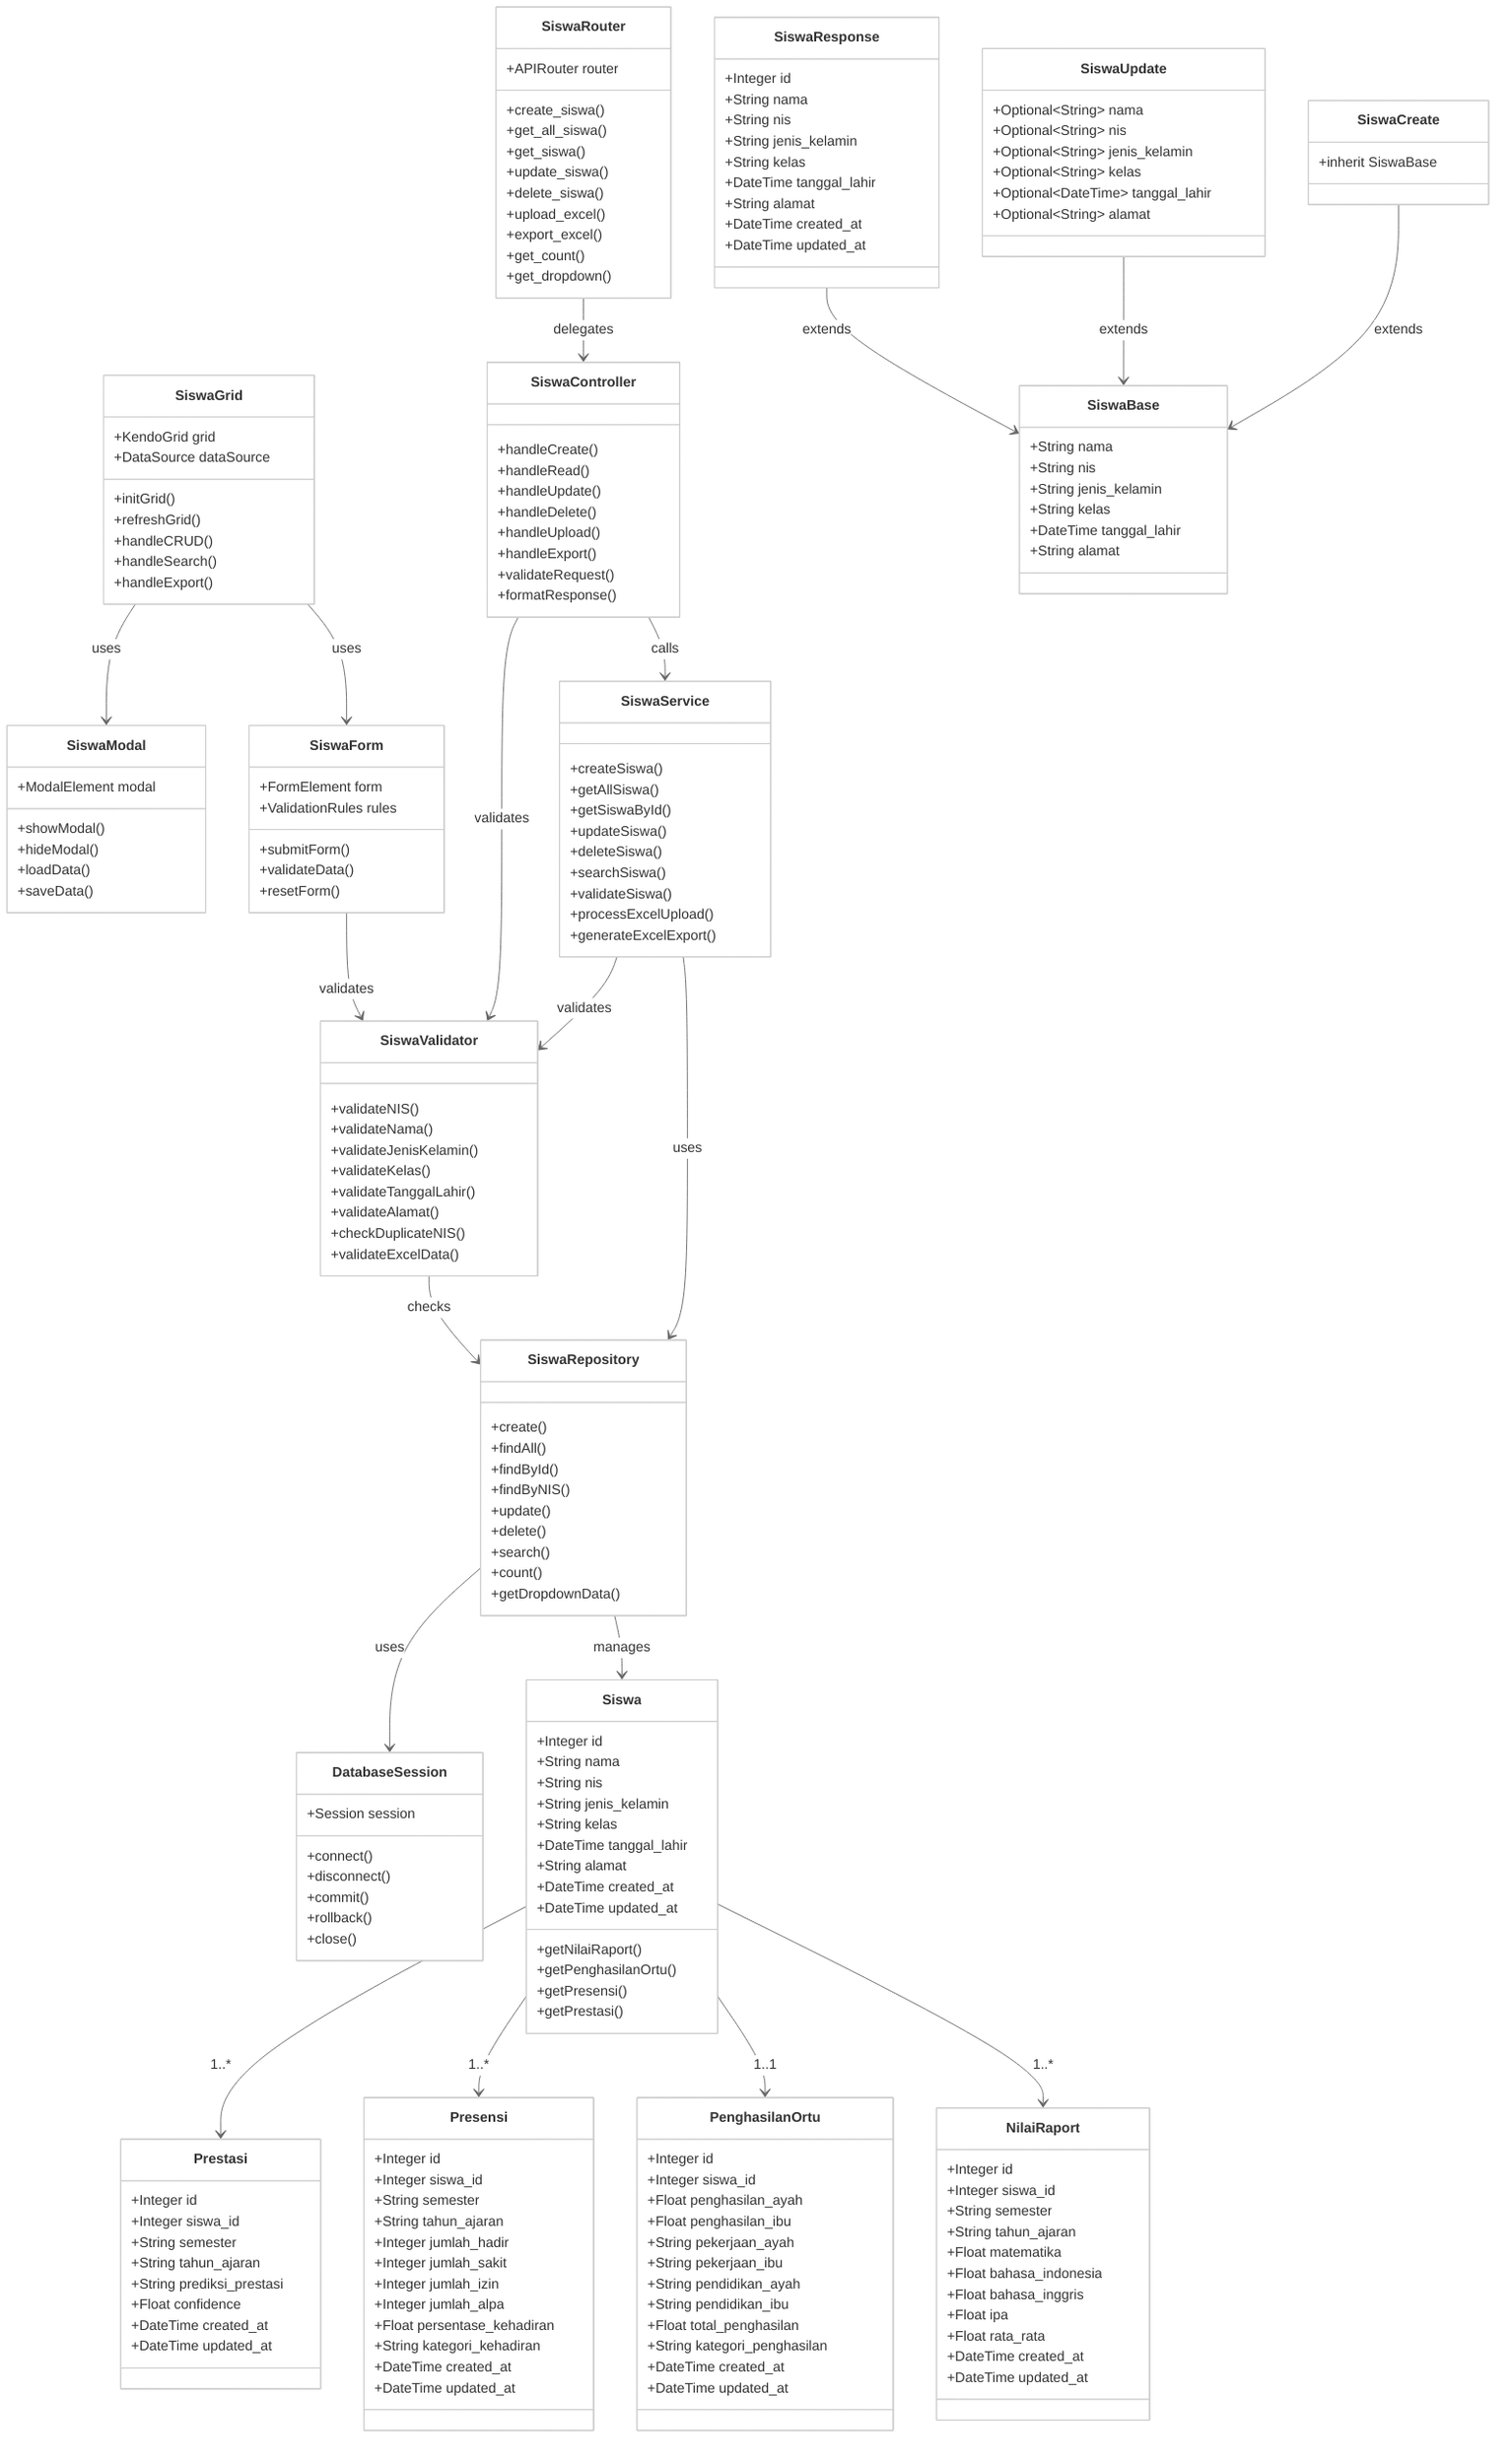 %%{init: {'theme': 'base', 'themeVariables': { 'primaryColor': '#FFFFFF', 'primaryTextColor': '#333333', 'primaryBorderColor': '#CCCCCC', 'lineColor': '#666666', 'secondaryColor': '#A23B72', 'tertiaryColor': '#F18F01'}}}%%
classDiagram
    %% ========== PRESENTATION LAYER ==========
    class SiswaGrid {
        +KendoGrid grid
        +DataSource dataSource
        +initGrid()
        +refreshGrid()
        +handleCRUD()
        +handleSearch()
        +handleExport()
    }
    
    class SiswaForm {
        +FormElement form
        +ValidationRules rules
        +submitForm()
        +validateData()
        +resetForm()
    }
    
    class SiswaModal {
        +ModalElement modal
        +showModal()
        +hideModal()
        +loadData()
        +saveData()
    }
    
    %% ========== API LAYER ==========
    class SiswaRouter {
        +APIRouter router
        +create_siswa()
        +get_all_siswa()
        +get_siswa()
        +update_siswa()
        +delete_siswa()
        +upload_excel()
        +export_excel()
        +get_count()
        +get_dropdown()
    }
    
    class SiswaController {
        +handleCreate()
        +handleRead()
        +handleUpdate()
        +handleDelete()
        +handleUpload()
        +handleExport()
        +validateRequest()
        +formatResponse()
    }
    
    %% ========== BUSINESS LOGIC LAYER ==========
    class SiswaService {
        +createSiswa()
        +getAllSiswa()
        +getSiswaById()
        +updateSiswa()
        +deleteSiswa()
        +searchSiswa()
        +validateSiswa()
        +processExcelUpload()
        +generateExcelExport()
    }
    
    class SiswaValidator {
        +validateNIS()
        +validateNama()
        +validateJenisKelamin()
        +validateKelas()
        +validateTanggalLahir()
        +validateAlamat()
        +checkDuplicateNIS()
        +validateExcelData()
    }
    
    class SiswaRepository {
        +create()
        +findAll()
        +findById()
        +findByNIS()
        +update()
        +delete()
        +search()
        +count()
        +getDropdownData()
    }
    
    %% ========== DATA LAYER ==========
    class Siswa {
        +Integer id
        +String nama
        +String nis
        +String jenis_kelamin
        +String kelas
        +DateTime tanggal_lahir
        +String alamat
        +DateTime created_at
        +DateTime updated_at
        +getNilaiRaport()
        +getPenghasilanOrtu()
        +getPresensi()
        +getPrestasi()
    }
    
    class DatabaseSession {
        +Session session
        +connect()
        +disconnect()
        +commit()
        +rollback()
        +close()
    }
    
    %% ========== SCHEMA LAYER ==========
    class SiswaBase {
        +String nama
        +String nis
        +String jenis_kelamin
        +String kelas
        +DateTime tanggal_lahir
        +String alamat
    }
    
    class SiswaCreate {
        +inherit SiswaBase
    }
    
    class SiswaUpdate {
        +Optional~String~ nama
        +Optional~String~ nis
        +Optional~String~ jenis_kelamin
        +Optional~String~ kelas
        +Optional~DateTime~ tanggal_lahir
        +Optional~String~ alamat
    }
    
    class SiswaResponse {
        +Integer id
        +String nama
        +String nis
        +String jenis_kelamin
        +String kelas
        +DateTime tanggal_lahir
        +String alamat
        +DateTime created_at
        +DateTime updated_at
    }
    
    %% ========== RELATED ENTITIES ==========
    class NilaiRaport {
        +Integer id
        +Integer siswa_id
        +String semester
        +String tahun_ajaran
        +Float matematika
        +Float bahasa_indonesia
        +Float bahasa_inggris
        +Float ipa
        +Float rata_rata
        +DateTime created_at
        +DateTime updated_at
    }
    
    class PenghasilanOrtu {
        +Integer id
        +Integer siswa_id
        +Float penghasilan_ayah
        +Float penghasilan_ibu
        +String pekerjaan_ayah
        +String pekerjaan_ibu
        +String pendidikan_ayah
        +String pendidikan_ibu
        +Float total_penghasilan
        +String kategori_penghasilan
        +DateTime created_at
        +DateTime updated_at
    }
    
    class Presensi {
        +Integer id
        +Integer siswa_id
        +String semester
        +String tahun_ajaran
        +Integer jumlah_hadir
        +Integer jumlah_sakit
        +Integer jumlah_izin
        +Integer jumlah_alpa
        +Float persentase_kehadiran
        +String kategori_kehadiran
        +DateTime created_at
        +DateTime updated_at
    }
    
    class Prestasi {
        +Integer id
        +Integer siswa_id
        +String semester
        +String tahun_ajaran
        +String prediksi_prestasi
        +Float confidence
        +DateTime created_at
        +DateTime updated_at
    }
    
    %% ========== RELATIONSHIPS ==========
    %% Presentation Layer Relationships
    SiswaGrid --> SiswaForm : uses
    SiswaGrid --> SiswaModal : uses
    SiswaForm --> SiswaValidator : validates
    
    %% API Layer Relationships
    SiswaRouter --> SiswaController : delegates
    SiswaController --> SiswaService : calls
    SiswaController --> SiswaValidator : validates
    
    %% Business Logic Layer Relationships
    SiswaService --> SiswaRepository : uses
    SiswaService --> SiswaValidator : validates
    SiswaValidator --> SiswaRepository : checks
    
    %% Data Layer Relationships
    SiswaRepository --> Siswa : manages
    SiswaRepository --> DatabaseSession : uses
    Siswa --> NilaiRaport : 1..*
    Siswa --> PenghasilanOrtu : 1..1
    Siswa --> Presensi : 1..*
    Siswa --> Prestasi : 1..*
    
    %% Schema Layer Relationships
    SiswaCreate --> SiswaBase : extends
    SiswaUpdate --> SiswaBase : extends
    SiswaResponse --> SiswaBase : extends